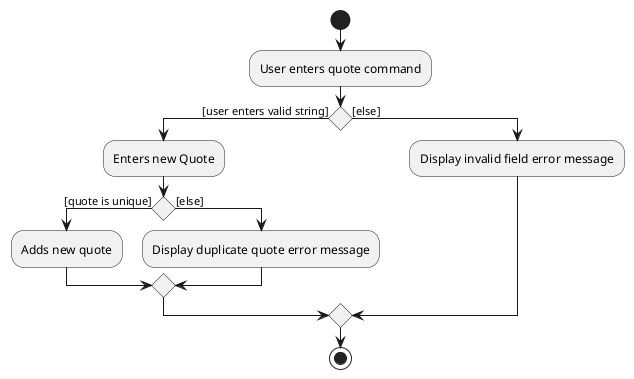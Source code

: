 @startuml
start
:User enters quote command;

if () then ([user enters valid string])
    :Enters new Quote;
    if () then ([quote is unique])
        :Adds new quote;
    else ([else])
        :Display duplicate quote error message;
    endif
else ([else])
    :Display invalid field error message;
    endif
stop
@enduml
